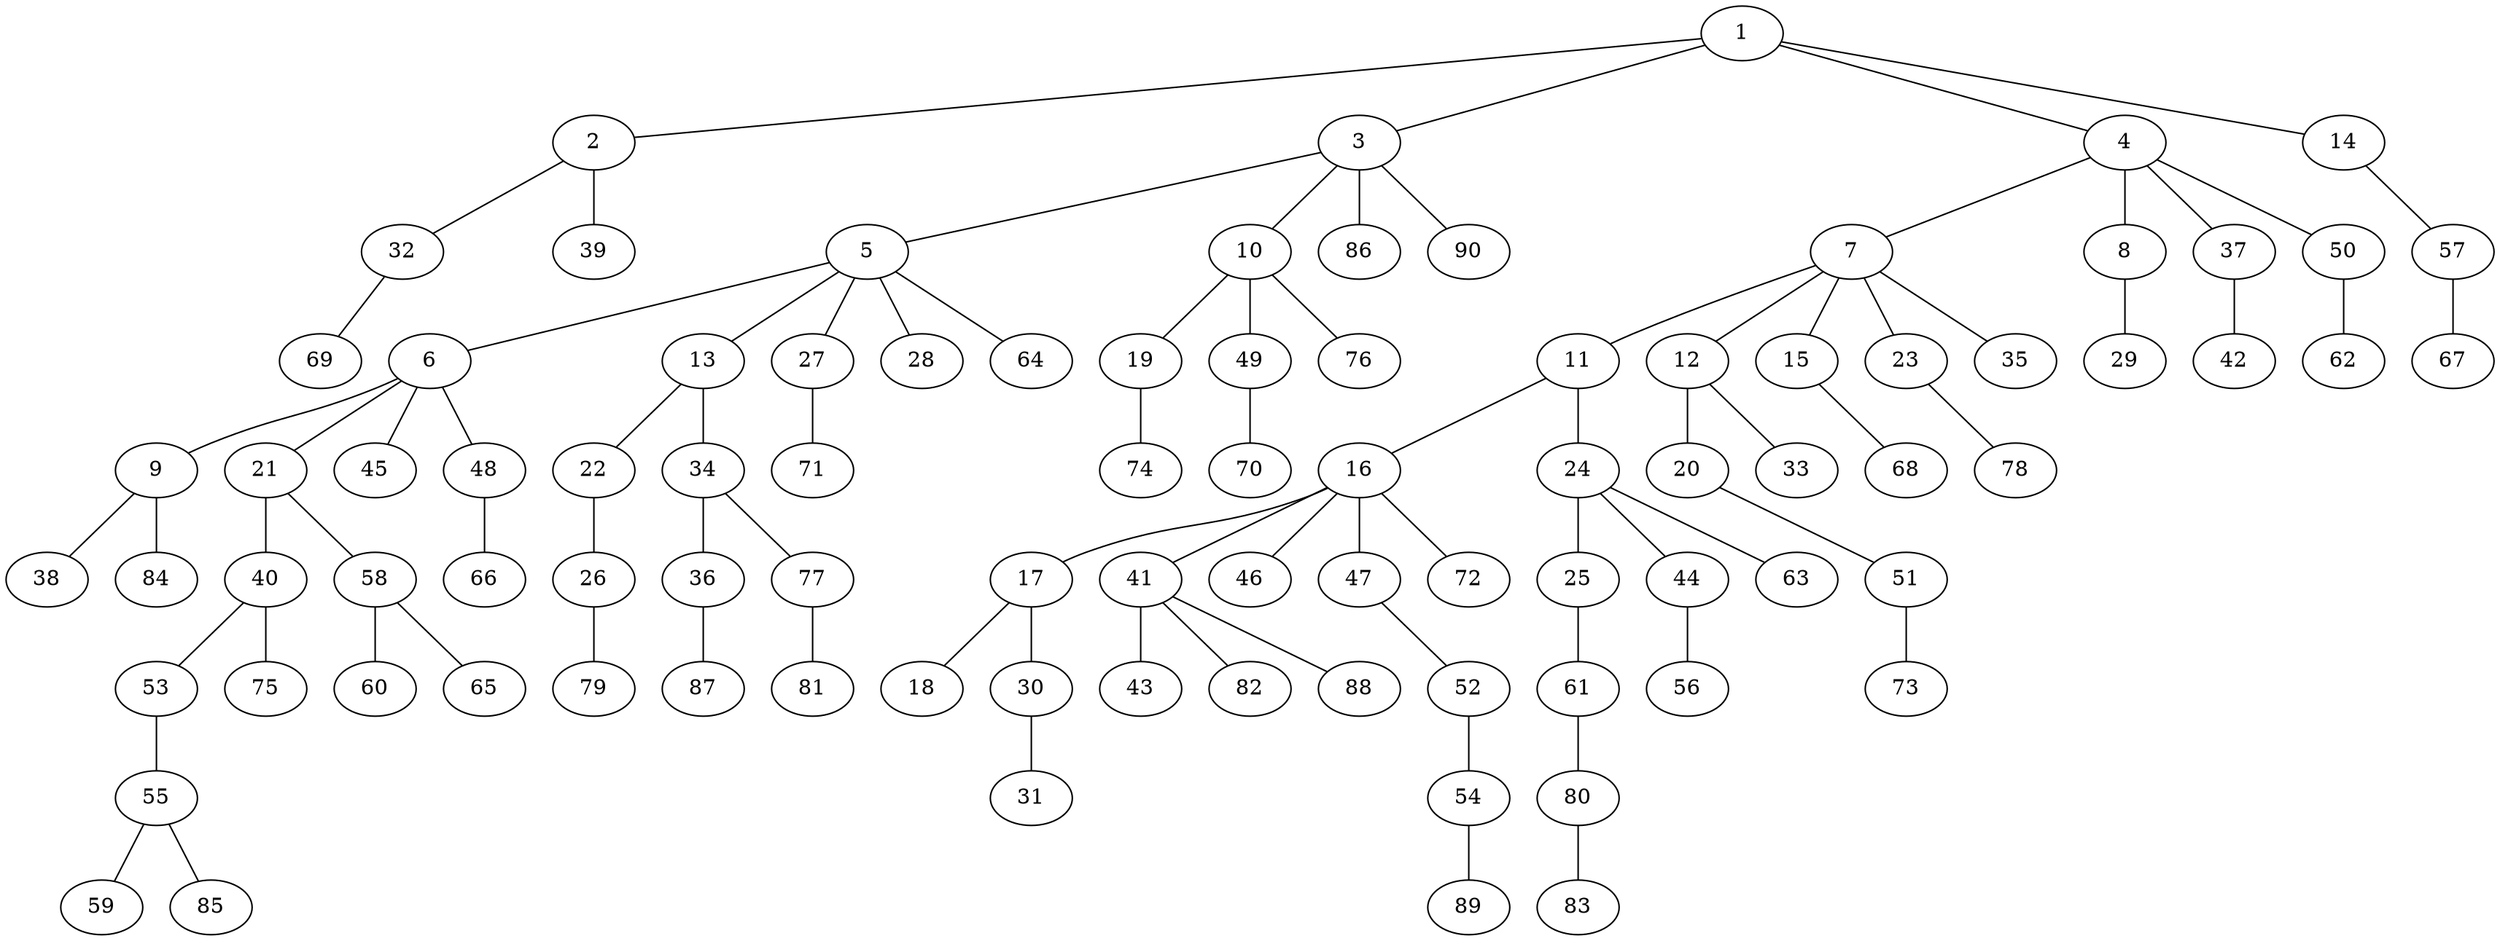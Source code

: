graph graphname {1--2
1--3
1--4
1--14
2--32
2--39
3--5
3--10
3--86
3--90
4--7
4--8
4--37
4--50
5--6
5--13
5--27
5--28
5--64
6--9
6--21
6--45
6--48
7--11
7--12
7--15
7--23
7--35
8--29
9--38
9--84
10--19
10--49
10--76
11--16
11--24
12--20
12--33
13--22
13--34
14--57
15--68
16--17
16--41
16--46
16--47
16--72
17--18
17--30
19--74
20--51
21--40
21--58
22--26
23--78
24--25
24--44
24--63
25--61
26--79
27--71
30--31
32--69
34--36
34--77
36--87
37--42
40--53
40--75
41--43
41--82
41--88
44--56
47--52
48--66
49--70
50--62
51--73
52--54
53--55
54--89
55--59
55--85
57--67
58--60
58--65
61--80
77--81
80--83
}